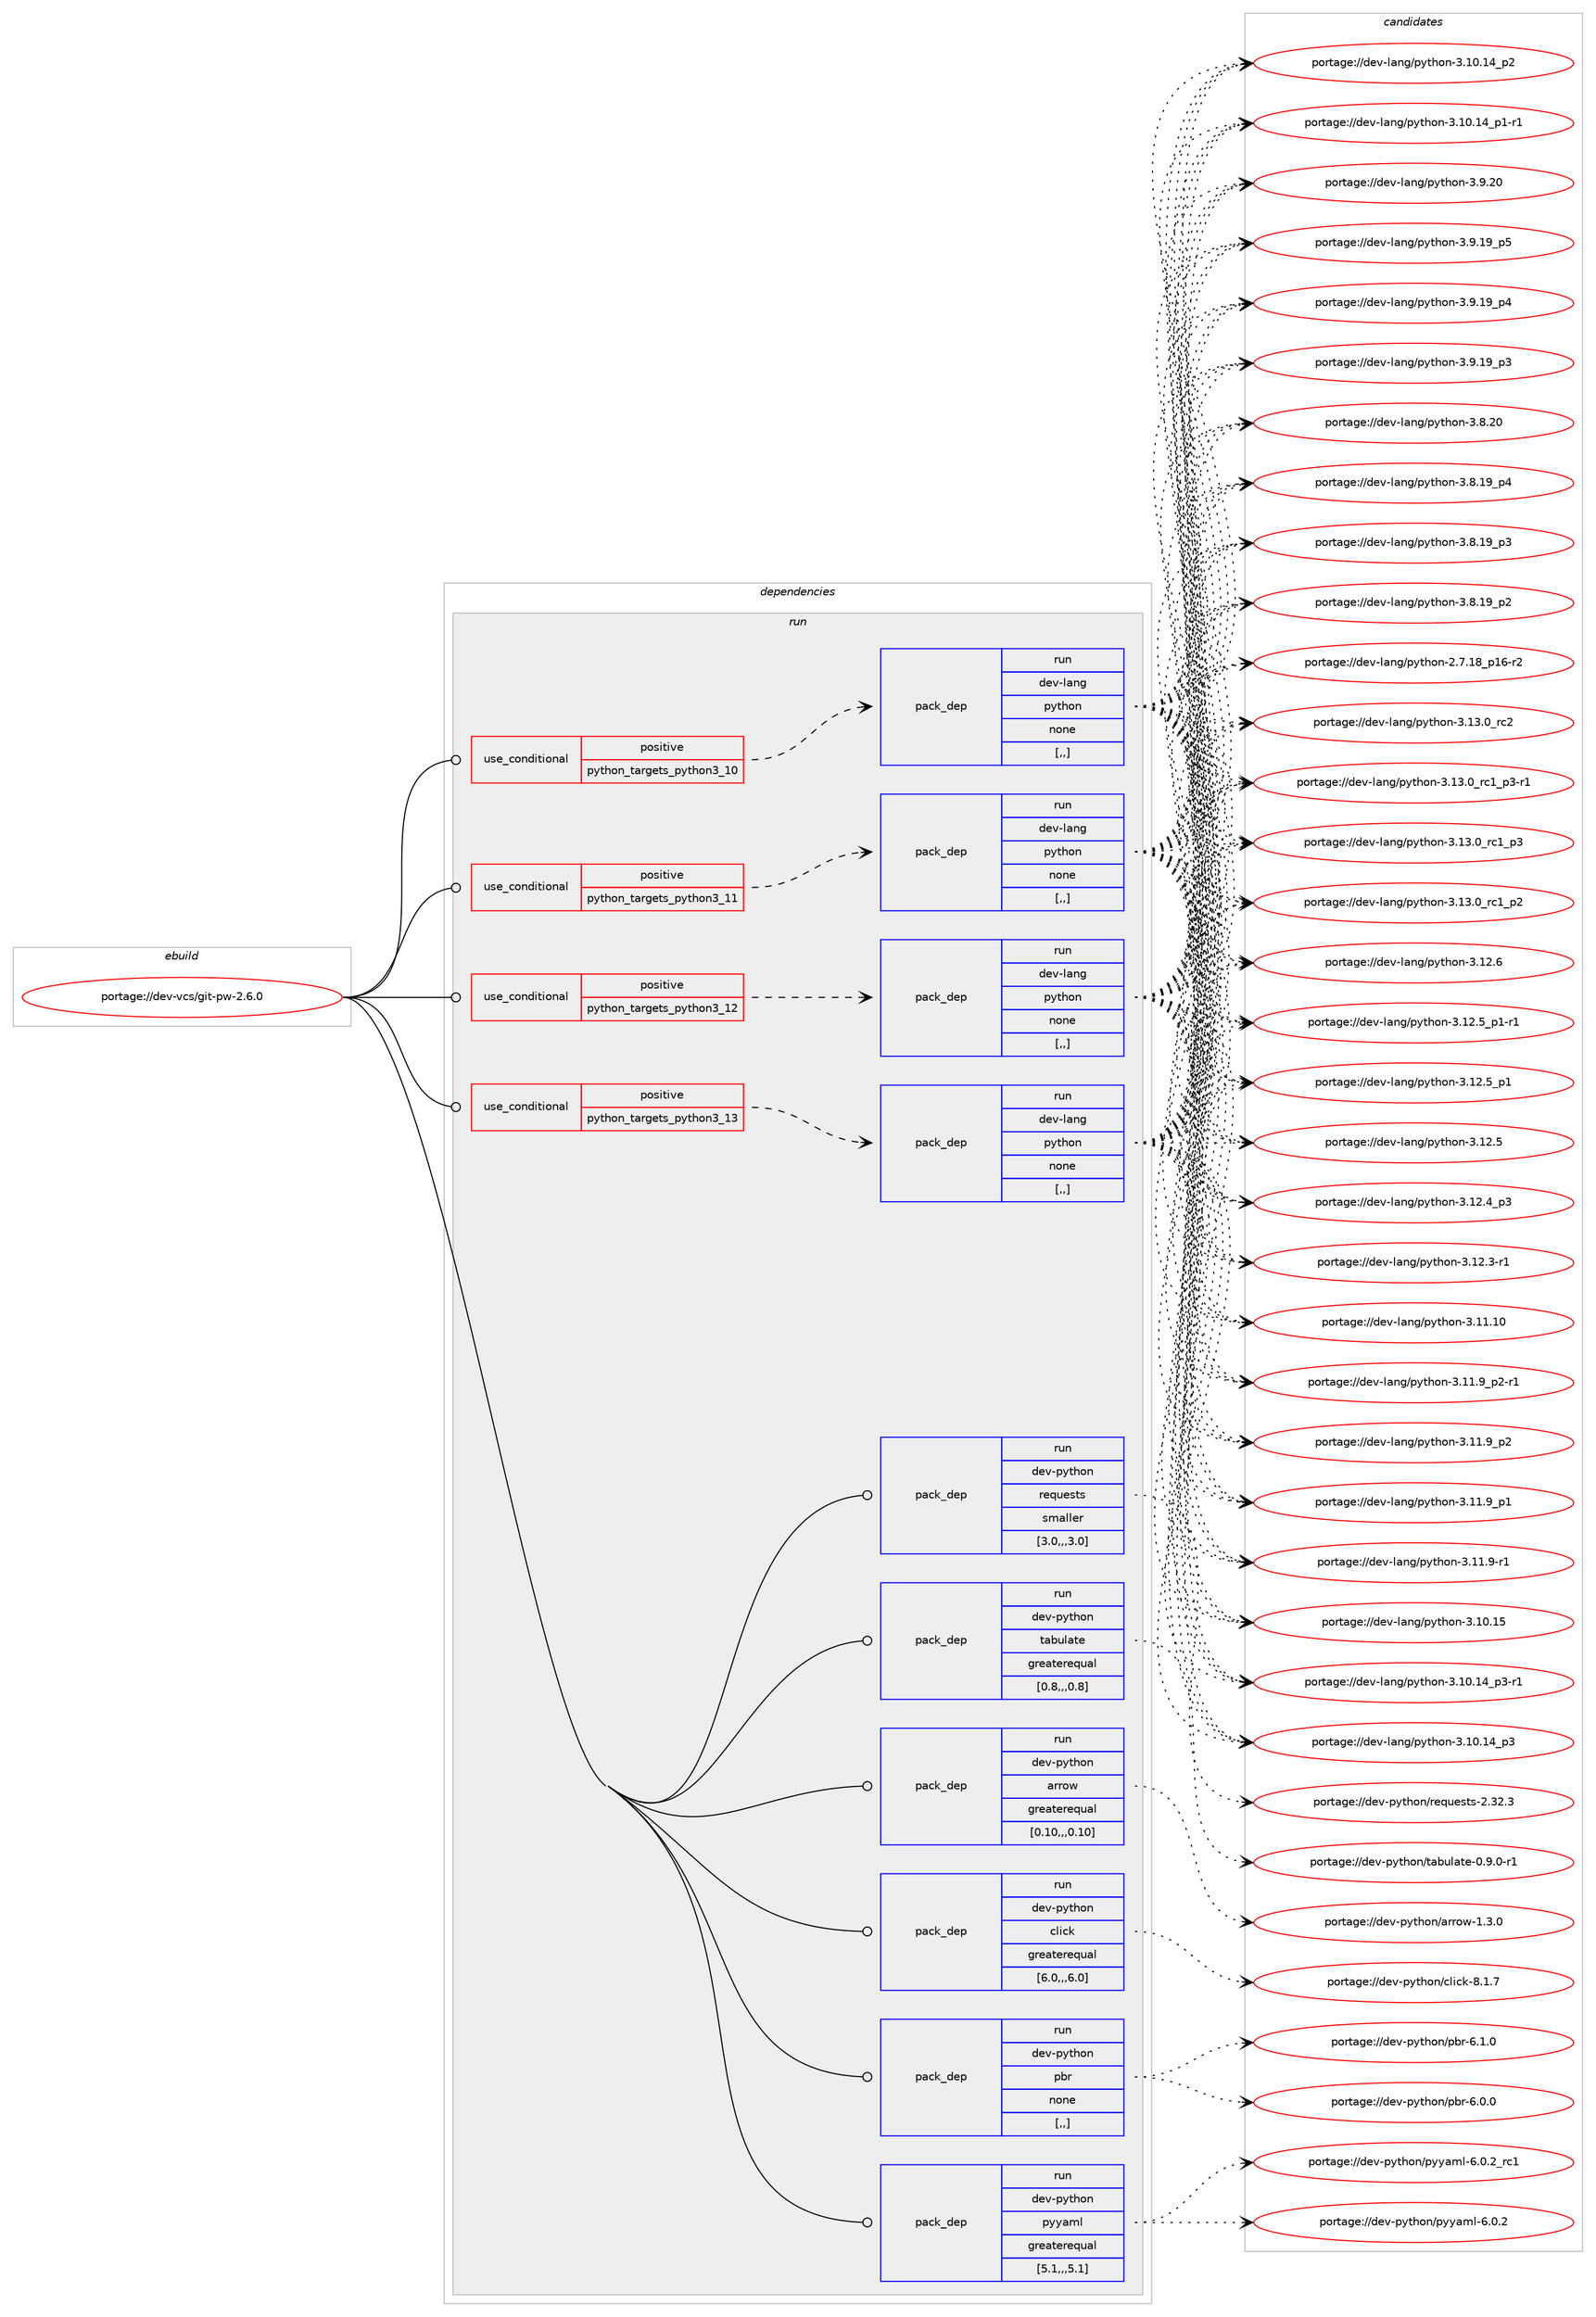 digraph prolog {

# *************
# Graph options
# *************

newrank=true;
concentrate=true;
compound=true;
graph [rankdir=LR,fontname=Helvetica,fontsize=10,ranksep=1.5];#, ranksep=2.5, nodesep=0.2];
edge  [arrowhead=vee];
node  [fontname=Helvetica,fontsize=10];

# **********
# The ebuild
# **********

subgraph cluster_leftcol {
color=gray;
label=<<i>ebuild</i>>;
id [label="portage://dev-vcs/git-pw-2.6.0", color=red, width=4, href="../dev-vcs/git-pw-2.6.0.svg"];
}

# ****************
# The dependencies
# ****************

subgraph cluster_midcol {
color=gray;
label=<<i>dependencies</i>>;
subgraph cluster_compile {
fillcolor="#eeeeee";
style=filled;
label=<<i>compile</i>>;
}
subgraph cluster_compileandrun {
fillcolor="#eeeeee";
style=filled;
label=<<i>compile and run</i>>;
}
subgraph cluster_run {
fillcolor="#eeeeee";
style=filled;
label=<<i>run</i>>;
subgraph cond193939 {
dependency719378 [label=<<TABLE BORDER="0" CELLBORDER="1" CELLSPACING="0" CELLPADDING="4"><TR><TD ROWSPAN="3" CELLPADDING="10">use_conditional</TD></TR><TR><TD>positive</TD></TR><TR><TD>python_targets_python3_10</TD></TR></TABLE>>, shape=none, color=red];
subgraph pack520383 {
dependency719379 [label=<<TABLE BORDER="0" CELLBORDER="1" CELLSPACING="0" CELLPADDING="4" WIDTH="220"><TR><TD ROWSPAN="6" CELLPADDING="30">pack_dep</TD></TR><TR><TD WIDTH="110">run</TD></TR><TR><TD>dev-lang</TD></TR><TR><TD>python</TD></TR><TR><TD>none</TD></TR><TR><TD>[,,]</TD></TR></TABLE>>, shape=none, color=blue];
}
dependency719378:e -> dependency719379:w [weight=20,style="dashed",arrowhead="vee"];
}
id:e -> dependency719378:w [weight=20,style="solid",arrowhead="odot"];
subgraph cond193940 {
dependency719380 [label=<<TABLE BORDER="0" CELLBORDER="1" CELLSPACING="0" CELLPADDING="4"><TR><TD ROWSPAN="3" CELLPADDING="10">use_conditional</TD></TR><TR><TD>positive</TD></TR><TR><TD>python_targets_python3_11</TD></TR></TABLE>>, shape=none, color=red];
subgraph pack520384 {
dependency719381 [label=<<TABLE BORDER="0" CELLBORDER="1" CELLSPACING="0" CELLPADDING="4" WIDTH="220"><TR><TD ROWSPAN="6" CELLPADDING="30">pack_dep</TD></TR><TR><TD WIDTH="110">run</TD></TR><TR><TD>dev-lang</TD></TR><TR><TD>python</TD></TR><TR><TD>none</TD></TR><TR><TD>[,,]</TD></TR></TABLE>>, shape=none, color=blue];
}
dependency719380:e -> dependency719381:w [weight=20,style="dashed",arrowhead="vee"];
}
id:e -> dependency719380:w [weight=20,style="solid",arrowhead="odot"];
subgraph cond193941 {
dependency719382 [label=<<TABLE BORDER="0" CELLBORDER="1" CELLSPACING="0" CELLPADDING="4"><TR><TD ROWSPAN="3" CELLPADDING="10">use_conditional</TD></TR><TR><TD>positive</TD></TR><TR><TD>python_targets_python3_12</TD></TR></TABLE>>, shape=none, color=red];
subgraph pack520385 {
dependency719383 [label=<<TABLE BORDER="0" CELLBORDER="1" CELLSPACING="0" CELLPADDING="4" WIDTH="220"><TR><TD ROWSPAN="6" CELLPADDING="30">pack_dep</TD></TR><TR><TD WIDTH="110">run</TD></TR><TR><TD>dev-lang</TD></TR><TR><TD>python</TD></TR><TR><TD>none</TD></TR><TR><TD>[,,]</TD></TR></TABLE>>, shape=none, color=blue];
}
dependency719382:e -> dependency719383:w [weight=20,style="dashed",arrowhead="vee"];
}
id:e -> dependency719382:w [weight=20,style="solid",arrowhead="odot"];
subgraph cond193942 {
dependency719384 [label=<<TABLE BORDER="0" CELLBORDER="1" CELLSPACING="0" CELLPADDING="4"><TR><TD ROWSPAN="3" CELLPADDING="10">use_conditional</TD></TR><TR><TD>positive</TD></TR><TR><TD>python_targets_python3_13</TD></TR></TABLE>>, shape=none, color=red];
subgraph pack520386 {
dependency719385 [label=<<TABLE BORDER="0" CELLBORDER="1" CELLSPACING="0" CELLPADDING="4" WIDTH="220"><TR><TD ROWSPAN="6" CELLPADDING="30">pack_dep</TD></TR><TR><TD WIDTH="110">run</TD></TR><TR><TD>dev-lang</TD></TR><TR><TD>python</TD></TR><TR><TD>none</TD></TR><TR><TD>[,,]</TD></TR></TABLE>>, shape=none, color=blue];
}
dependency719384:e -> dependency719385:w [weight=20,style="dashed",arrowhead="vee"];
}
id:e -> dependency719384:w [weight=20,style="solid",arrowhead="odot"];
subgraph pack520387 {
dependency719386 [label=<<TABLE BORDER="0" CELLBORDER="1" CELLSPACING="0" CELLPADDING="4" WIDTH="220"><TR><TD ROWSPAN="6" CELLPADDING="30">pack_dep</TD></TR><TR><TD WIDTH="110">run</TD></TR><TR><TD>dev-python</TD></TR><TR><TD>arrow</TD></TR><TR><TD>greaterequal</TD></TR><TR><TD>[0.10,,,0.10]</TD></TR></TABLE>>, shape=none, color=blue];
}
id:e -> dependency719386:w [weight=20,style="solid",arrowhead="odot"];
subgraph pack520388 {
dependency719387 [label=<<TABLE BORDER="0" CELLBORDER="1" CELLSPACING="0" CELLPADDING="4" WIDTH="220"><TR><TD ROWSPAN="6" CELLPADDING="30">pack_dep</TD></TR><TR><TD WIDTH="110">run</TD></TR><TR><TD>dev-python</TD></TR><TR><TD>click</TD></TR><TR><TD>greaterequal</TD></TR><TR><TD>[6.0,,,6.0]</TD></TR></TABLE>>, shape=none, color=blue];
}
id:e -> dependency719387:w [weight=20,style="solid",arrowhead="odot"];
subgraph pack520389 {
dependency719388 [label=<<TABLE BORDER="0" CELLBORDER="1" CELLSPACING="0" CELLPADDING="4" WIDTH="220"><TR><TD ROWSPAN="6" CELLPADDING="30">pack_dep</TD></TR><TR><TD WIDTH="110">run</TD></TR><TR><TD>dev-python</TD></TR><TR><TD>pbr</TD></TR><TR><TD>none</TD></TR><TR><TD>[,,]</TD></TR></TABLE>>, shape=none, color=blue];
}
id:e -> dependency719388:w [weight=20,style="solid",arrowhead="odot"];
subgraph pack520390 {
dependency719389 [label=<<TABLE BORDER="0" CELLBORDER="1" CELLSPACING="0" CELLPADDING="4" WIDTH="220"><TR><TD ROWSPAN="6" CELLPADDING="30">pack_dep</TD></TR><TR><TD WIDTH="110">run</TD></TR><TR><TD>dev-python</TD></TR><TR><TD>pyyaml</TD></TR><TR><TD>greaterequal</TD></TR><TR><TD>[5.1,,,5.1]</TD></TR></TABLE>>, shape=none, color=blue];
}
id:e -> dependency719389:w [weight=20,style="solid",arrowhead="odot"];
subgraph pack520391 {
dependency719390 [label=<<TABLE BORDER="0" CELLBORDER="1" CELLSPACING="0" CELLPADDING="4" WIDTH="220"><TR><TD ROWSPAN="6" CELLPADDING="30">pack_dep</TD></TR><TR><TD WIDTH="110">run</TD></TR><TR><TD>dev-python</TD></TR><TR><TD>requests</TD></TR><TR><TD>smaller</TD></TR><TR><TD>[3.0,,,3.0]</TD></TR></TABLE>>, shape=none, color=blue];
}
id:e -> dependency719390:w [weight=20,style="solid",arrowhead="odot"];
subgraph pack520392 {
dependency719391 [label=<<TABLE BORDER="0" CELLBORDER="1" CELLSPACING="0" CELLPADDING="4" WIDTH="220"><TR><TD ROWSPAN="6" CELLPADDING="30">pack_dep</TD></TR><TR><TD WIDTH="110">run</TD></TR><TR><TD>dev-python</TD></TR><TR><TD>tabulate</TD></TR><TR><TD>greaterequal</TD></TR><TR><TD>[0.8,,,0.8]</TD></TR></TABLE>>, shape=none, color=blue];
}
id:e -> dependency719391:w [weight=20,style="solid",arrowhead="odot"];
}
}

# **************
# The candidates
# **************

subgraph cluster_choices {
rank=same;
color=gray;
label=<<i>candidates</i>>;

subgraph choice520383 {
color=black;
nodesep=1;
choice10010111845108971101034711212111610411111045514649514648951149950 [label="portage://dev-lang/python-3.13.0_rc2", color=red, width=4,href="../dev-lang/python-3.13.0_rc2.svg"];
choice1001011184510897110103471121211161041111104551464951464895114994995112514511449 [label="portage://dev-lang/python-3.13.0_rc1_p3-r1", color=red, width=4,href="../dev-lang/python-3.13.0_rc1_p3-r1.svg"];
choice100101118451089711010347112121116104111110455146495146489511499499511251 [label="portage://dev-lang/python-3.13.0_rc1_p3", color=red, width=4,href="../dev-lang/python-3.13.0_rc1_p3.svg"];
choice100101118451089711010347112121116104111110455146495146489511499499511250 [label="portage://dev-lang/python-3.13.0_rc1_p2", color=red, width=4,href="../dev-lang/python-3.13.0_rc1_p2.svg"];
choice10010111845108971101034711212111610411111045514649504654 [label="portage://dev-lang/python-3.12.6", color=red, width=4,href="../dev-lang/python-3.12.6.svg"];
choice1001011184510897110103471121211161041111104551464950465395112494511449 [label="portage://dev-lang/python-3.12.5_p1-r1", color=red, width=4,href="../dev-lang/python-3.12.5_p1-r1.svg"];
choice100101118451089711010347112121116104111110455146495046539511249 [label="portage://dev-lang/python-3.12.5_p1", color=red, width=4,href="../dev-lang/python-3.12.5_p1.svg"];
choice10010111845108971101034711212111610411111045514649504653 [label="portage://dev-lang/python-3.12.5", color=red, width=4,href="../dev-lang/python-3.12.5.svg"];
choice100101118451089711010347112121116104111110455146495046529511251 [label="portage://dev-lang/python-3.12.4_p3", color=red, width=4,href="../dev-lang/python-3.12.4_p3.svg"];
choice100101118451089711010347112121116104111110455146495046514511449 [label="portage://dev-lang/python-3.12.3-r1", color=red, width=4,href="../dev-lang/python-3.12.3-r1.svg"];
choice1001011184510897110103471121211161041111104551464949464948 [label="portage://dev-lang/python-3.11.10", color=red, width=4,href="../dev-lang/python-3.11.10.svg"];
choice1001011184510897110103471121211161041111104551464949465795112504511449 [label="portage://dev-lang/python-3.11.9_p2-r1", color=red, width=4,href="../dev-lang/python-3.11.9_p2-r1.svg"];
choice100101118451089711010347112121116104111110455146494946579511250 [label="portage://dev-lang/python-3.11.9_p2", color=red, width=4,href="../dev-lang/python-3.11.9_p2.svg"];
choice100101118451089711010347112121116104111110455146494946579511249 [label="portage://dev-lang/python-3.11.9_p1", color=red, width=4,href="../dev-lang/python-3.11.9_p1.svg"];
choice100101118451089711010347112121116104111110455146494946574511449 [label="portage://dev-lang/python-3.11.9-r1", color=red, width=4,href="../dev-lang/python-3.11.9-r1.svg"];
choice1001011184510897110103471121211161041111104551464948464953 [label="portage://dev-lang/python-3.10.15", color=red, width=4,href="../dev-lang/python-3.10.15.svg"];
choice100101118451089711010347112121116104111110455146494846495295112514511449 [label="portage://dev-lang/python-3.10.14_p3-r1", color=red, width=4,href="../dev-lang/python-3.10.14_p3-r1.svg"];
choice10010111845108971101034711212111610411111045514649484649529511251 [label="portage://dev-lang/python-3.10.14_p3", color=red, width=4,href="../dev-lang/python-3.10.14_p3.svg"];
choice10010111845108971101034711212111610411111045514649484649529511250 [label="portage://dev-lang/python-3.10.14_p2", color=red, width=4,href="../dev-lang/python-3.10.14_p2.svg"];
choice100101118451089711010347112121116104111110455146494846495295112494511449 [label="portage://dev-lang/python-3.10.14_p1-r1", color=red, width=4,href="../dev-lang/python-3.10.14_p1-r1.svg"];
choice10010111845108971101034711212111610411111045514657465048 [label="portage://dev-lang/python-3.9.20", color=red, width=4,href="../dev-lang/python-3.9.20.svg"];
choice100101118451089711010347112121116104111110455146574649579511253 [label="portage://dev-lang/python-3.9.19_p5", color=red, width=4,href="../dev-lang/python-3.9.19_p5.svg"];
choice100101118451089711010347112121116104111110455146574649579511252 [label="portage://dev-lang/python-3.9.19_p4", color=red, width=4,href="../dev-lang/python-3.9.19_p4.svg"];
choice100101118451089711010347112121116104111110455146574649579511251 [label="portage://dev-lang/python-3.9.19_p3", color=red, width=4,href="../dev-lang/python-3.9.19_p3.svg"];
choice10010111845108971101034711212111610411111045514656465048 [label="portage://dev-lang/python-3.8.20", color=red, width=4,href="../dev-lang/python-3.8.20.svg"];
choice100101118451089711010347112121116104111110455146564649579511252 [label="portage://dev-lang/python-3.8.19_p4", color=red, width=4,href="../dev-lang/python-3.8.19_p4.svg"];
choice100101118451089711010347112121116104111110455146564649579511251 [label="portage://dev-lang/python-3.8.19_p3", color=red, width=4,href="../dev-lang/python-3.8.19_p3.svg"];
choice100101118451089711010347112121116104111110455146564649579511250 [label="portage://dev-lang/python-3.8.19_p2", color=red, width=4,href="../dev-lang/python-3.8.19_p2.svg"];
choice100101118451089711010347112121116104111110455046554649569511249544511450 [label="portage://dev-lang/python-2.7.18_p16-r2", color=red, width=4,href="../dev-lang/python-2.7.18_p16-r2.svg"];
dependency719379:e -> choice10010111845108971101034711212111610411111045514649514648951149950:w [style=dotted,weight="100"];
dependency719379:e -> choice1001011184510897110103471121211161041111104551464951464895114994995112514511449:w [style=dotted,weight="100"];
dependency719379:e -> choice100101118451089711010347112121116104111110455146495146489511499499511251:w [style=dotted,weight="100"];
dependency719379:e -> choice100101118451089711010347112121116104111110455146495146489511499499511250:w [style=dotted,weight="100"];
dependency719379:e -> choice10010111845108971101034711212111610411111045514649504654:w [style=dotted,weight="100"];
dependency719379:e -> choice1001011184510897110103471121211161041111104551464950465395112494511449:w [style=dotted,weight="100"];
dependency719379:e -> choice100101118451089711010347112121116104111110455146495046539511249:w [style=dotted,weight="100"];
dependency719379:e -> choice10010111845108971101034711212111610411111045514649504653:w [style=dotted,weight="100"];
dependency719379:e -> choice100101118451089711010347112121116104111110455146495046529511251:w [style=dotted,weight="100"];
dependency719379:e -> choice100101118451089711010347112121116104111110455146495046514511449:w [style=dotted,weight="100"];
dependency719379:e -> choice1001011184510897110103471121211161041111104551464949464948:w [style=dotted,weight="100"];
dependency719379:e -> choice1001011184510897110103471121211161041111104551464949465795112504511449:w [style=dotted,weight="100"];
dependency719379:e -> choice100101118451089711010347112121116104111110455146494946579511250:w [style=dotted,weight="100"];
dependency719379:e -> choice100101118451089711010347112121116104111110455146494946579511249:w [style=dotted,weight="100"];
dependency719379:e -> choice100101118451089711010347112121116104111110455146494946574511449:w [style=dotted,weight="100"];
dependency719379:e -> choice1001011184510897110103471121211161041111104551464948464953:w [style=dotted,weight="100"];
dependency719379:e -> choice100101118451089711010347112121116104111110455146494846495295112514511449:w [style=dotted,weight="100"];
dependency719379:e -> choice10010111845108971101034711212111610411111045514649484649529511251:w [style=dotted,weight="100"];
dependency719379:e -> choice10010111845108971101034711212111610411111045514649484649529511250:w [style=dotted,weight="100"];
dependency719379:e -> choice100101118451089711010347112121116104111110455146494846495295112494511449:w [style=dotted,weight="100"];
dependency719379:e -> choice10010111845108971101034711212111610411111045514657465048:w [style=dotted,weight="100"];
dependency719379:e -> choice100101118451089711010347112121116104111110455146574649579511253:w [style=dotted,weight="100"];
dependency719379:e -> choice100101118451089711010347112121116104111110455146574649579511252:w [style=dotted,weight="100"];
dependency719379:e -> choice100101118451089711010347112121116104111110455146574649579511251:w [style=dotted,weight="100"];
dependency719379:e -> choice10010111845108971101034711212111610411111045514656465048:w [style=dotted,weight="100"];
dependency719379:e -> choice100101118451089711010347112121116104111110455146564649579511252:w [style=dotted,weight="100"];
dependency719379:e -> choice100101118451089711010347112121116104111110455146564649579511251:w [style=dotted,weight="100"];
dependency719379:e -> choice100101118451089711010347112121116104111110455146564649579511250:w [style=dotted,weight="100"];
dependency719379:e -> choice100101118451089711010347112121116104111110455046554649569511249544511450:w [style=dotted,weight="100"];
}
subgraph choice520384 {
color=black;
nodesep=1;
choice10010111845108971101034711212111610411111045514649514648951149950 [label="portage://dev-lang/python-3.13.0_rc2", color=red, width=4,href="../dev-lang/python-3.13.0_rc2.svg"];
choice1001011184510897110103471121211161041111104551464951464895114994995112514511449 [label="portage://dev-lang/python-3.13.0_rc1_p3-r1", color=red, width=4,href="../dev-lang/python-3.13.0_rc1_p3-r1.svg"];
choice100101118451089711010347112121116104111110455146495146489511499499511251 [label="portage://dev-lang/python-3.13.0_rc1_p3", color=red, width=4,href="../dev-lang/python-3.13.0_rc1_p3.svg"];
choice100101118451089711010347112121116104111110455146495146489511499499511250 [label="portage://dev-lang/python-3.13.0_rc1_p2", color=red, width=4,href="../dev-lang/python-3.13.0_rc1_p2.svg"];
choice10010111845108971101034711212111610411111045514649504654 [label="portage://dev-lang/python-3.12.6", color=red, width=4,href="../dev-lang/python-3.12.6.svg"];
choice1001011184510897110103471121211161041111104551464950465395112494511449 [label="portage://dev-lang/python-3.12.5_p1-r1", color=red, width=4,href="../dev-lang/python-3.12.5_p1-r1.svg"];
choice100101118451089711010347112121116104111110455146495046539511249 [label="portage://dev-lang/python-3.12.5_p1", color=red, width=4,href="../dev-lang/python-3.12.5_p1.svg"];
choice10010111845108971101034711212111610411111045514649504653 [label="portage://dev-lang/python-3.12.5", color=red, width=4,href="../dev-lang/python-3.12.5.svg"];
choice100101118451089711010347112121116104111110455146495046529511251 [label="portage://dev-lang/python-3.12.4_p3", color=red, width=4,href="../dev-lang/python-3.12.4_p3.svg"];
choice100101118451089711010347112121116104111110455146495046514511449 [label="portage://dev-lang/python-3.12.3-r1", color=red, width=4,href="../dev-lang/python-3.12.3-r1.svg"];
choice1001011184510897110103471121211161041111104551464949464948 [label="portage://dev-lang/python-3.11.10", color=red, width=4,href="../dev-lang/python-3.11.10.svg"];
choice1001011184510897110103471121211161041111104551464949465795112504511449 [label="portage://dev-lang/python-3.11.9_p2-r1", color=red, width=4,href="../dev-lang/python-3.11.9_p2-r1.svg"];
choice100101118451089711010347112121116104111110455146494946579511250 [label="portage://dev-lang/python-3.11.9_p2", color=red, width=4,href="../dev-lang/python-3.11.9_p2.svg"];
choice100101118451089711010347112121116104111110455146494946579511249 [label="portage://dev-lang/python-3.11.9_p1", color=red, width=4,href="../dev-lang/python-3.11.9_p1.svg"];
choice100101118451089711010347112121116104111110455146494946574511449 [label="portage://dev-lang/python-3.11.9-r1", color=red, width=4,href="../dev-lang/python-3.11.9-r1.svg"];
choice1001011184510897110103471121211161041111104551464948464953 [label="portage://dev-lang/python-3.10.15", color=red, width=4,href="../dev-lang/python-3.10.15.svg"];
choice100101118451089711010347112121116104111110455146494846495295112514511449 [label="portage://dev-lang/python-3.10.14_p3-r1", color=red, width=4,href="../dev-lang/python-3.10.14_p3-r1.svg"];
choice10010111845108971101034711212111610411111045514649484649529511251 [label="portage://dev-lang/python-3.10.14_p3", color=red, width=4,href="../dev-lang/python-3.10.14_p3.svg"];
choice10010111845108971101034711212111610411111045514649484649529511250 [label="portage://dev-lang/python-3.10.14_p2", color=red, width=4,href="../dev-lang/python-3.10.14_p2.svg"];
choice100101118451089711010347112121116104111110455146494846495295112494511449 [label="portage://dev-lang/python-3.10.14_p1-r1", color=red, width=4,href="../dev-lang/python-3.10.14_p1-r1.svg"];
choice10010111845108971101034711212111610411111045514657465048 [label="portage://dev-lang/python-3.9.20", color=red, width=4,href="../dev-lang/python-3.9.20.svg"];
choice100101118451089711010347112121116104111110455146574649579511253 [label="portage://dev-lang/python-3.9.19_p5", color=red, width=4,href="../dev-lang/python-3.9.19_p5.svg"];
choice100101118451089711010347112121116104111110455146574649579511252 [label="portage://dev-lang/python-3.9.19_p4", color=red, width=4,href="../dev-lang/python-3.9.19_p4.svg"];
choice100101118451089711010347112121116104111110455146574649579511251 [label="portage://dev-lang/python-3.9.19_p3", color=red, width=4,href="../dev-lang/python-3.9.19_p3.svg"];
choice10010111845108971101034711212111610411111045514656465048 [label="portage://dev-lang/python-3.8.20", color=red, width=4,href="../dev-lang/python-3.8.20.svg"];
choice100101118451089711010347112121116104111110455146564649579511252 [label="portage://dev-lang/python-3.8.19_p4", color=red, width=4,href="../dev-lang/python-3.8.19_p4.svg"];
choice100101118451089711010347112121116104111110455146564649579511251 [label="portage://dev-lang/python-3.8.19_p3", color=red, width=4,href="../dev-lang/python-3.8.19_p3.svg"];
choice100101118451089711010347112121116104111110455146564649579511250 [label="portage://dev-lang/python-3.8.19_p2", color=red, width=4,href="../dev-lang/python-3.8.19_p2.svg"];
choice100101118451089711010347112121116104111110455046554649569511249544511450 [label="portage://dev-lang/python-2.7.18_p16-r2", color=red, width=4,href="../dev-lang/python-2.7.18_p16-r2.svg"];
dependency719381:e -> choice10010111845108971101034711212111610411111045514649514648951149950:w [style=dotted,weight="100"];
dependency719381:e -> choice1001011184510897110103471121211161041111104551464951464895114994995112514511449:w [style=dotted,weight="100"];
dependency719381:e -> choice100101118451089711010347112121116104111110455146495146489511499499511251:w [style=dotted,weight="100"];
dependency719381:e -> choice100101118451089711010347112121116104111110455146495146489511499499511250:w [style=dotted,weight="100"];
dependency719381:e -> choice10010111845108971101034711212111610411111045514649504654:w [style=dotted,weight="100"];
dependency719381:e -> choice1001011184510897110103471121211161041111104551464950465395112494511449:w [style=dotted,weight="100"];
dependency719381:e -> choice100101118451089711010347112121116104111110455146495046539511249:w [style=dotted,weight="100"];
dependency719381:e -> choice10010111845108971101034711212111610411111045514649504653:w [style=dotted,weight="100"];
dependency719381:e -> choice100101118451089711010347112121116104111110455146495046529511251:w [style=dotted,weight="100"];
dependency719381:e -> choice100101118451089711010347112121116104111110455146495046514511449:w [style=dotted,weight="100"];
dependency719381:e -> choice1001011184510897110103471121211161041111104551464949464948:w [style=dotted,weight="100"];
dependency719381:e -> choice1001011184510897110103471121211161041111104551464949465795112504511449:w [style=dotted,weight="100"];
dependency719381:e -> choice100101118451089711010347112121116104111110455146494946579511250:w [style=dotted,weight="100"];
dependency719381:e -> choice100101118451089711010347112121116104111110455146494946579511249:w [style=dotted,weight="100"];
dependency719381:e -> choice100101118451089711010347112121116104111110455146494946574511449:w [style=dotted,weight="100"];
dependency719381:e -> choice1001011184510897110103471121211161041111104551464948464953:w [style=dotted,weight="100"];
dependency719381:e -> choice100101118451089711010347112121116104111110455146494846495295112514511449:w [style=dotted,weight="100"];
dependency719381:e -> choice10010111845108971101034711212111610411111045514649484649529511251:w [style=dotted,weight="100"];
dependency719381:e -> choice10010111845108971101034711212111610411111045514649484649529511250:w [style=dotted,weight="100"];
dependency719381:e -> choice100101118451089711010347112121116104111110455146494846495295112494511449:w [style=dotted,weight="100"];
dependency719381:e -> choice10010111845108971101034711212111610411111045514657465048:w [style=dotted,weight="100"];
dependency719381:e -> choice100101118451089711010347112121116104111110455146574649579511253:w [style=dotted,weight="100"];
dependency719381:e -> choice100101118451089711010347112121116104111110455146574649579511252:w [style=dotted,weight="100"];
dependency719381:e -> choice100101118451089711010347112121116104111110455146574649579511251:w [style=dotted,weight="100"];
dependency719381:e -> choice10010111845108971101034711212111610411111045514656465048:w [style=dotted,weight="100"];
dependency719381:e -> choice100101118451089711010347112121116104111110455146564649579511252:w [style=dotted,weight="100"];
dependency719381:e -> choice100101118451089711010347112121116104111110455146564649579511251:w [style=dotted,weight="100"];
dependency719381:e -> choice100101118451089711010347112121116104111110455146564649579511250:w [style=dotted,weight="100"];
dependency719381:e -> choice100101118451089711010347112121116104111110455046554649569511249544511450:w [style=dotted,weight="100"];
}
subgraph choice520385 {
color=black;
nodesep=1;
choice10010111845108971101034711212111610411111045514649514648951149950 [label="portage://dev-lang/python-3.13.0_rc2", color=red, width=4,href="../dev-lang/python-3.13.0_rc2.svg"];
choice1001011184510897110103471121211161041111104551464951464895114994995112514511449 [label="portage://dev-lang/python-3.13.0_rc1_p3-r1", color=red, width=4,href="../dev-lang/python-3.13.0_rc1_p3-r1.svg"];
choice100101118451089711010347112121116104111110455146495146489511499499511251 [label="portage://dev-lang/python-3.13.0_rc1_p3", color=red, width=4,href="../dev-lang/python-3.13.0_rc1_p3.svg"];
choice100101118451089711010347112121116104111110455146495146489511499499511250 [label="portage://dev-lang/python-3.13.0_rc1_p2", color=red, width=4,href="../dev-lang/python-3.13.0_rc1_p2.svg"];
choice10010111845108971101034711212111610411111045514649504654 [label="portage://dev-lang/python-3.12.6", color=red, width=4,href="../dev-lang/python-3.12.6.svg"];
choice1001011184510897110103471121211161041111104551464950465395112494511449 [label="portage://dev-lang/python-3.12.5_p1-r1", color=red, width=4,href="../dev-lang/python-3.12.5_p1-r1.svg"];
choice100101118451089711010347112121116104111110455146495046539511249 [label="portage://dev-lang/python-3.12.5_p1", color=red, width=4,href="../dev-lang/python-3.12.5_p1.svg"];
choice10010111845108971101034711212111610411111045514649504653 [label="portage://dev-lang/python-3.12.5", color=red, width=4,href="../dev-lang/python-3.12.5.svg"];
choice100101118451089711010347112121116104111110455146495046529511251 [label="portage://dev-lang/python-3.12.4_p3", color=red, width=4,href="../dev-lang/python-3.12.4_p3.svg"];
choice100101118451089711010347112121116104111110455146495046514511449 [label="portage://dev-lang/python-3.12.3-r1", color=red, width=4,href="../dev-lang/python-3.12.3-r1.svg"];
choice1001011184510897110103471121211161041111104551464949464948 [label="portage://dev-lang/python-3.11.10", color=red, width=4,href="../dev-lang/python-3.11.10.svg"];
choice1001011184510897110103471121211161041111104551464949465795112504511449 [label="portage://dev-lang/python-3.11.9_p2-r1", color=red, width=4,href="../dev-lang/python-3.11.9_p2-r1.svg"];
choice100101118451089711010347112121116104111110455146494946579511250 [label="portage://dev-lang/python-3.11.9_p2", color=red, width=4,href="../dev-lang/python-3.11.9_p2.svg"];
choice100101118451089711010347112121116104111110455146494946579511249 [label="portage://dev-lang/python-3.11.9_p1", color=red, width=4,href="../dev-lang/python-3.11.9_p1.svg"];
choice100101118451089711010347112121116104111110455146494946574511449 [label="portage://dev-lang/python-3.11.9-r1", color=red, width=4,href="../dev-lang/python-3.11.9-r1.svg"];
choice1001011184510897110103471121211161041111104551464948464953 [label="portage://dev-lang/python-3.10.15", color=red, width=4,href="../dev-lang/python-3.10.15.svg"];
choice100101118451089711010347112121116104111110455146494846495295112514511449 [label="portage://dev-lang/python-3.10.14_p3-r1", color=red, width=4,href="../dev-lang/python-3.10.14_p3-r1.svg"];
choice10010111845108971101034711212111610411111045514649484649529511251 [label="portage://dev-lang/python-3.10.14_p3", color=red, width=4,href="../dev-lang/python-3.10.14_p3.svg"];
choice10010111845108971101034711212111610411111045514649484649529511250 [label="portage://dev-lang/python-3.10.14_p2", color=red, width=4,href="../dev-lang/python-3.10.14_p2.svg"];
choice100101118451089711010347112121116104111110455146494846495295112494511449 [label="portage://dev-lang/python-3.10.14_p1-r1", color=red, width=4,href="../dev-lang/python-3.10.14_p1-r1.svg"];
choice10010111845108971101034711212111610411111045514657465048 [label="portage://dev-lang/python-3.9.20", color=red, width=4,href="../dev-lang/python-3.9.20.svg"];
choice100101118451089711010347112121116104111110455146574649579511253 [label="portage://dev-lang/python-3.9.19_p5", color=red, width=4,href="../dev-lang/python-3.9.19_p5.svg"];
choice100101118451089711010347112121116104111110455146574649579511252 [label="portage://dev-lang/python-3.9.19_p4", color=red, width=4,href="../dev-lang/python-3.9.19_p4.svg"];
choice100101118451089711010347112121116104111110455146574649579511251 [label="portage://dev-lang/python-3.9.19_p3", color=red, width=4,href="../dev-lang/python-3.9.19_p3.svg"];
choice10010111845108971101034711212111610411111045514656465048 [label="portage://dev-lang/python-3.8.20", color=red, width=4,href="../dev-lang/python-3.8.20.svg"];
choice100101118451089711010347112121116104111110455146564649579511252 [label="portage://dev-lang/python-3.8.19_p4", color=red, width=4,href="../dev-lang/python-3.8.19_p4.svg"];
choice100101118451089711010347112121116104111110455146564649579511251 [label="portage://dev-lang/python-3.8.19_p3", color=red, width=4,href="../dev-lang/python-3.8.19_p3.svg"];
choice100101118451089711010347112121116104111110455146564649579511250 [label="portage://dev-lang/python-3.8.19_p2", color=red, width=4,href="../dev-lang/python-3.8.19_p2.svg"];
choice100101118451089711010347112121116104111110455046554649569511249544511450 [label="portage://dev-lang/python-2.7.18_p16-r2", color=red, width=4,href="../dev-lang/python-2.7.18_p16-r2.svg"];
dependency719383:e -> choice10010111845108971101034711212111610411111045514649514648951149950:w [style=dotted,weight="100"];
dependency719383:e -> choice1001011184510897110103471121211161041111104551464951464895114994995112514511449:w [style=dotted,weight="100"];
dependency719383:e -> choice100101118451089711010347112121116104111110455146495146489511499499511251:w [style=dotted,weight="100"];
dependency719383:e -> choice100101118451089711010347112121116104111110455146495146489511499499511250:w [style=dotted,weight="100"];
dependency719383:e -> choice10010111845108971101034711212111610411111045514649504654:w [style=dotted,weight="100"];
dependency719383:e -> choice1001011184510897110103471121211161041111104551464950465395112494511449:w [style=dotted,weight="100"];
dependency719383:e -> choice100101118451089711010347112121116104111110455146495046539511249:w [style=dotted,weight="100"];
dependency719383:e -> choice10010111845108971101034711212111610411111045514649504653:w [style=dotted,weight="100"];
dependency719383:e -> choice100101118451089711010347112121116104111110455146495046529511251:w [style=dotted,weight="100"];
dependency719383:e -> choice100101118451089711010347112121116104111110455146495046514511449:w [style=dotted,weight="100"];
dependency719383:e -> choice1001011184510897110103471121211161041111104551464949464948:w [style=dotted,weight="100"];
dependency719383:e -> choice1001011184510897110103471121211161041111104551464949465795112504511449:w [style=dotted,weight="100"];
dependency719383:e -> choice100101118451089711010347112121116104111110455146494946579511250:w [style=dotted,weight="100"];
dependency719383:e -> choice100101118451089711010347112121116104111110455146494946579511249:w [style=dotted,weight="100"];
dependency719383:e -> choice100101118451089711010347112121116104111110455146494946574511449:w [style=dotted,weight="100"];
dependency719383:e -> choice1001011184510897110103471121211161041111104551464948464953:w [style=dotted,weight="100"];
dependency719383:e -> choice100101118451089711010347112121116104111110455146494846495295112514511449:w [style=dotted,weight="100"];
dependency719383:e -> choice10010111845108971101034711212111610411111045514649484649529511251:w [style=dotted,weight="100"];
dependency719383:e -> choice10010111845108971101034711212111610411111045514649484649529511250:w [style=dotted,weight="100"];
dependency719383:e -> choice100101118451089711010347112121116104111110455146494846495295112494511449:w [style=dotted,weight="100"];
dependency719383:e -> choice10010111845108971101034711212111610411111045514657465048:w [style=dotted,weight="100"];
dependency719383:e -> choice100101118451089711010347112121116104111110455146574649579511253:w [style=dotted,weight="100"];
dependency719383:e -> choice100101118451089711010347112121116104111110455146574649579511252:w [style=dotted,weight="100"];
dependency719383:e -> choice100101118451089711010347112121116104111110455146574649579511251:w [style=dotted,weight="100"];
dependency719383:e -> choice10010111845108971101034711212111610411111045514656465048:w [style=dotted,weight="100"];
dependency719383:e -> choice100101118451089711010347112121116104111110455146564649579511252:w [style=dotted,weight="100"];
dependency719383:e -> choice100101118451089711010347112121116104111110455146564649579511251:w [style=dotted,weight="100"];
dependency719383:e -> choice100101118451089711010347112121116104111110455146564649579511250:w [style=dotted,weight="100"];
dependency719383:e -> choice100101118451089711010347112121116104111110455046554649569511249544511450:w [style=dotted,weight="100"];
}
subgraph choice520386 {
color=black;
nodesep=1;
choice10010111845108971101034711212111610411111045514649514648951149950 [label="portage://dev-lang/python-3.13.0_rc2", color=red, width=4,href="../dev-lang/python-3.13.0_rc2.svg"];
choice1001011184510897110103471121211161041111104551464951464895114994995112514511449 [label="portage://dev-lang/python-3.13.0_rc1_p3-r1", color=red, width=4,href="../dev-lang/python-3.13.0_rc1_p3-r1.svg"];
choice100101118451089711010347112121116104111110455146495146489511499499511251 [label="portage://dev-lang/python-3.13.0_rc1_p3", color=red, width=4,href="../dev-lang/python-3.13.0_rc1_p3.svg"];
choice100101118451089711010347112121116104111110455146495146489511499499511250 [label="portage://dev-lang/python-3.13.0_rc1_p2", color=red, width=4,href="../dev-lang/python-3.13.0_rc1_p2.svg"];
choice10010111845108971101034711212111610411111045514649504654 [label="portage://dev-lang/python-3.12.6", color=red, width=4,href="../dev-lang/python-3.12.6.svg"];
choice1001011184510897110103471121211161041111104551464950465395112494511449 [label="portage://dev-lang/python-3.12.5_p1-r1", color=red, width=4,href="../dev-lang/python-3.12.5_p1-r1.svg"];
choice100101118451089711010347112121116104111110455146495046539511249 [label="portage://dev-lang/python-3.12.5_p1", color=red, width=4,href="../dev-lang/python-3.12.5_p1.svg"];
choice10010111845108971101034711212111610411111045514649504653 [label="portage://dev-lang/python-3.12.5", color=red, width=4,href="../dev-lang/python-3.12.5.svg"];
choice100101118451089711010347112121116104111110455146495046529511251 [label="portage://dev-lang/python-3.12.4_p3", color=red, width=4,href="../dev-lang/python-3.12.4_p3.svg"];
choice100101118451089711010347112121116104111110455146495046514511449 [label="portage://dev-lang/python-3.12.3-r1", color=red, width=4,href="../dev-lang/python-3.12.3-r1.svg"];
choice1001011184510897110103471121211161041111104551464949464948 [label="portage://dev-lang/python-3.11.10", color=red, width=4,href="../dev-lang/python-3.11.10.svg"];
choice1001011184510897110103471121211161041111104551464949465795112504511449 [label="portage://dev-lang/python-3.11.9_p2-r1", color=red, width=4,href="../dev-lang/python-3.11.9_p2-r1.svg"];
choice100101118451089711010347112121116104111110455146494946579511250 [label="portage://dev-lang/python-3.11.9_p2", color=red, width=4,href="../dev-lang/python-3.11.9_p2.svg"];
choice100101118451089711010347112121116104111110455146494946579511249 [label="portage://dev-lang/python-3.11.9_p1", color=red, width=4,href="../dev-lang/python-3.11.9_p1.svg"];
choice100101118451089711010347112121116104111110455146494946574511449 [label="portage://dev-lang/python-3.11.9-r1", color=red, width=4,href="../dev-lang/python-3.11.9-r1.svg"];
choice1001011184510897110103471121211161041111104551464948464953 [label="portage://dev-lang/python-3.10.15", color=red, width=4,href="../dev-lang/python-3.10.15.svg"];
choice100101118451089711010347112121116104111110455146494846495295112514511449 [label="portage://dev-lang/python-3.10.14_p3-r1", color=red, width=4,href="../dev-lang/python-3.10.14_p3-r1.svg"];
choice10010111845108971101034711212111610411111045514649484649529511251 [label="portage://dev-lang/python-3.10.14_p3", color=red, width=4,href="../dev-lang/python-3.10.14_p3.svg"];
choice10010111845108971101034711212111610411111045514649484649529511250 [label="portage://dev-lang/python-3.10.14_p2", color=red, width=4,href="../dev-lang/python-3.10.14_p2.svg"];
choice100101118451089711010347112121116104111110455146494846495295112494511449 [label="portage://dev-lang/python-3.10.14_p1-r1", color=red, width=4,href="../dev-lang/python-3.10.14_p1-r1.svg"];
choice10010111845108971101034711212111610411111045514657465048 [label="portage://dev-lang/python-3.9.20", color=red, width=4,href="../dev-lang/python-3.9.20.svg"];
choice100101118451089711010347112121116104111110455146574649579511253 [label="portage://dev-lang/python-3.9.19_p5", color=red, width=4,href="../dev-lang/python-3.9.19_p5.svg"];
choice100101118451089711010347112121116104111110455146574649579511252 [label="portage://dev-lang/python-3.9.19_p4", color=red, width=4,href="../dev-lang/python-3.9.19_p4.svg"];
choice100101118451089711010347112121116104111110455146574649579511251 [label="portage://dev-lang/python-3.9.19_p3", color=red, width=4,href="../dev-lang/python-3.9.19_p3.svg"];
choice10010111845108971101034711212111610411111045514656465048 [label="portage://dev-lang/python-3.8.20", color=red, width=4,href="../dev-lang/python-3.8.20.svg"];
choice100101118451089711010347112121116104111110455146564649579511252 [label="portage://dev-lang/python-3.8.19_p4", color=red, width=4,href="../dev-lang/python-3.8.19_p4.svg"];
choice100101118451089711010347112121116104111110455146564649579511251 [label="portage://dev-lang/python-3.8.19_p3", color=red, width=4,href="../dev-lang/python-3.8.19_p3.svg"];
choice100101118451089711010347112121116104111110455146564649579511250 [label="portage://dev-lang/python-3.8.19_p2", color=red, width=4,href="../dev-lang/python-3.8.19_p2.svg"];
choice100101118451089711010347112121116104111110455046554649569511249544511450 [label="portage://dev-lang/python-2.7.18_p16-r2", color=red, width=4,href="../dev-lang/python-2.7.18_p16-r2.svg"];
dependency719385:e -> choice10010111845108971101034711212111610411111045514649514648951149950:w [style=dotted,weight="100"];
dependency719385:e -> choice1001011184510897110103471121211161041111104551464951464895114994995112514511449:w [style=dotted,weight="100"];
dependency719385:e -> choice100101118451089711010347112121116104111110455146495146489511499499511251:w [style=dotted,weight="100"];
dependency719385:e -> choice100101118451089711010347112121116104111110455146495146489511499499511250:w [style=dotted,weight="100"];
dependency719385:e -> choice10010111845108971101034711212111610411111045514649504654:w [style=dotted,weight="100"];
dependency719385:e -> choice1001011184510897110103471121211161041111104551464950465395112494511449:w [style=dotted,weight="100"];
dependency719385:e -> choice100101118451089711010347112121116104111110455146495046539511249:w [style=dotted,weight="100"];
dependency719385:e -> choice10010111845108971101034711212111610411111045514649504653:w [style=dotted,weight="100"];
dependency719385:e -> choice100101118451089711010347112121116104111110455146495046529511251:w [style=dotted,weight="100"];
dependency719385:e -> choice100101118451089711010347112121116104111110455146495046514511449:w [style=dotted,weight="100"];
dependency719385:e -> choice1001011184510897110103471121211161041111104551464949464948:w [style=dotted,weight="100"];
dependency719385:e -> choice1001011184510897110103471121211161041111104551464949465795112504511449:w [style=dotted,weight="100"];
dependency719385:e -> choice100101118451089711010347112121116104111110455146494946579511250:w [style=dotted,weight="100"];
dependency719385:e -> choice100101118451089711010347112121116104111110455146494946579511249:w [style=dotted,weight="100"];
dependency719385:e -> choice100101118451089711010347112121116104111110455146494946574511449:w [style=dotted,weight="100"];
dependency719385:e -> choice1001011184510897110103471121211161041111104551464948464953:w [style=dotted,weight="100"];
dependency719385:e -> choice100101118451089711010347112121116104111110455146494846495295112514511449:w [style=dotted,weight="100"];
dependency719385:e -> choice10010111845108971101034711212111610411111045514649484649529511251:w [style=dotted,weight="100"];
dependency719385:e -> choice10010111845108971101034711212111610411111045514649484649529511250:w [style=dotted,weight="100"];
dependency719385:e -> choice100101118451089711010347112121116104111110455146494846495295112494511449:w [style=dotted,weight="100"];
dependency719385:e -> choice10010111845108971101034711212111610411111045514657465048:w [style=dotted,weight="100"];
dependency719385:e -> choice100101118451089711010347112121116104111110455146574649579511253:w [style=dotted,weight="100"];
dependency719385:e -> choice100101118451089711010347112121116104111110455146574649579511252:w [style=dotted,weight="100"];
dependency719385:e -> choice100101118451089711010347112121116104111110455146574649579511251:w [style=dotted,weight="100"];
dependency719385:e -> choice10010111845108971101034711212111610411111045514656465048:w [style=dotted,weight="100"];
dependency719385:e -> choice100101118451089711010347112121116104111110455146564649579511252:w [style=dotted,weight="100"];
dependency719385:e -> choice100101118451089711010347112121116104111110455146564649579511251:w [style=dotted,weight="100"];
dependency719385:e -> choice100101118451089711010347112121116104111110455146564649579511250:w [style=dotted,weight="100"];
dependency719385:e -> choice100101118451089711010347112121116104111110455046554649569511249544511450:w [style=dotted,weight="100"];
}
subgraph choice520387 {
color=black;
nodesep=1;
choice100101118451121211161041111104797114114111119454946514648 [label="portage://dev-python/arrow-1.3.0", color=red, width=4,href="../dev-python/arrow-1.3.0.svg"];
dependency719386:e -> choice100101118451121211161041111104797114114111119454946514648:w [style=dotted,weight="100"];
}
subgraph choice520388 {
color=black;
nodesep=1;
choice10010111845112121116104111110479910810599107455646494655 [label="portage://dev-python/click-8.1.7", color=red, width=4,href="../dev-python/click-8.1.7.svg"];
dependency719387:e -> choice10010111845112121116104111110479910810599107455646494655:w [style=dotted,weight="100"];
}
subgraph choice520389 {
color=black;
nodesep=1;
choice100101118451121211161041111104711298114455446494648 [label="portage://dev-python/pbr-6.1.0", color=red, width=4,href="../dev-python/pbr-6.1.0.svg"];
choice100101118451121211161041111104711298114455446484648 [label="portage://dev-python/pbr-6.0.0", color=red, width=4,href="../dev-python/pbr-6.0.0.svg"];
dependency719388:e -> choice100101118451121211161041111104711298114455446494648:w [style=dotted,weight="100"];
dependency719388:e -> choice100101118451121211161041111104711298114455446484648:w [style=dotted,weight="100"];
}
subgraph choice520390 {
color=black;
nodesep=1;
choice100101118451121211161041111104711212112197109108455446484650951149949 [label="portage://dev-python/pyyaml-6.0.2_rc1", color=red, width=4,href="../dev-python/pyyaml-6.0.2_rc1.svg"];
choice100101118451121211161041111104711212112197109108455446484650 [label="portage://dev-python/pyyaml-6.0.2", color=red, width=4,href="../dev-python/pyyaml-6.0.2.svg"];
dependency719389:e -> choice100101118451121211161041111104711212112197109108455446484650951149949:w [style=dotted,weight="100"];
dependency719389:e -> choice100101118451121211161041111104711212112197109108455446484650:w [style=dotted,weight="100"];
}
subgraph choice520391 {
color=black;
nodesep=1;
choice100101118451121211161041111104711410111311710111511611545504651504651 [label="portage://dev-python/requests-2.32.3", color=red, width=4,href="../dev-python/requests-2.32.3.svg"];
dependency719390:e -> choice100101118451121211161041111104711410111311710111511611545504651504651:w [style=dotted,weight="100"];
}
subgraph choice520392 {
color=black;
nodesep=1;
choice10010111845112121116104111110471169798117108971161014548465746484511449 [label="portage://dev-python/tabulate-0.9.0-r1", color=red, width=4,href="../dev-python/tabulate-0.9.0-r1.svg"];
dependency719391:e -> choice10010111845112121116104111110471169798117108971161014548465746484511449:w [style=dotted,weight="100"];
}
}

}
